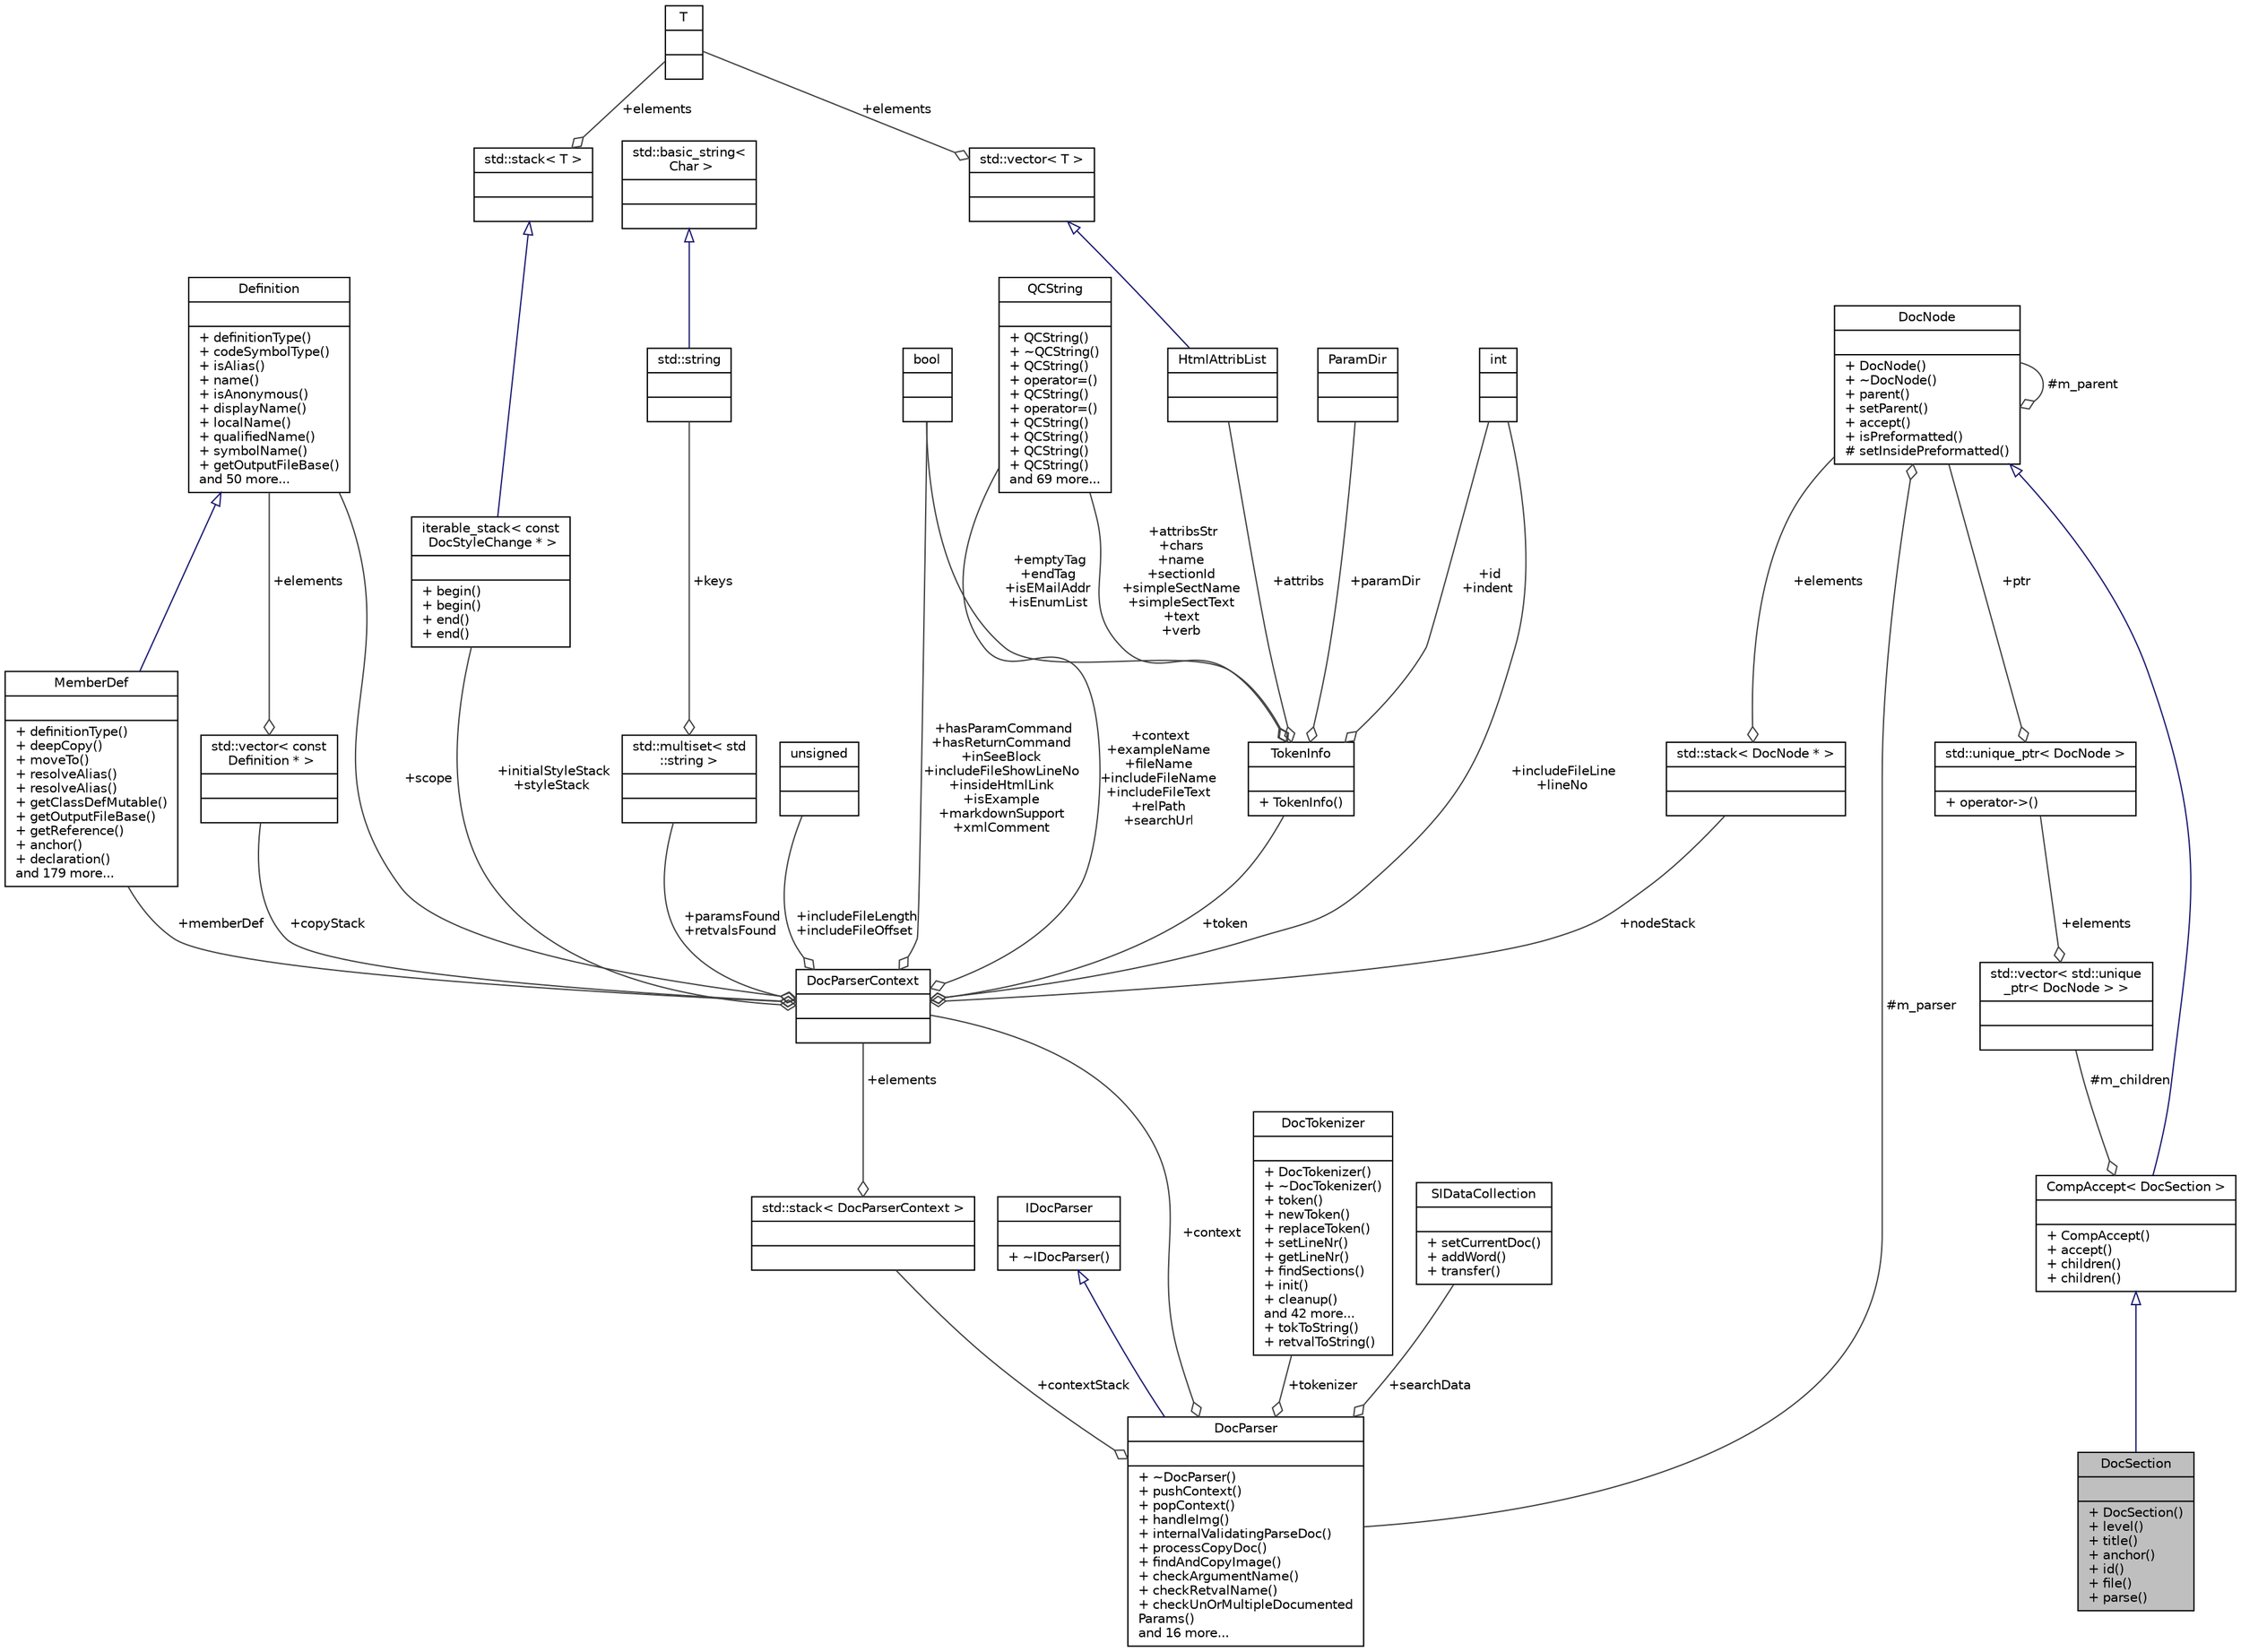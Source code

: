 digraph "DocSection"
{
 // LATEX_PDF_SIZE
  edge [fontname="Helvetica",fontsize="10",labelfontname="Helvetica",labelfontsize="10"];
  node [fontname="Helvetica",fontsize="10",shape=record];
  Node1 [label="{DocSection\n||+ DocSection()\l+ level()\l+ title()\l+ anchor()\l+ id()\l+ file()\l+ parse()\l}",height=0.2,width=0.4,color="black", fillcolor="grey75", style="filled", fontcolor="black",tooltip=" "];
  Node2 -> Node1 [dir="back",color="midnightblue",fontsize="10",style="solid",arrowtail="onormal"];
  Node2 [label="{CompAccept\< DocSection \>\n||+ CompAccept()\l+ accept()\l+ children()\l+ children()\l}",height=0.2,width=0.4,color="black", fillcolor="white", style="filled",URL="$classCompAccept.html",tooltip=" "];
  Node3 -> Node2 [dir="back",color="midnightblue",fontsize="10",style="solid",arrowtail="onormal"];
  Node3 [label="{DocNode\n||+ DocNode()\l+ ~DocNode()\l+ parent()\l+ setParent()\l+ accept()\l+ isPreformatted()\l# setInsidePreformatted()\l}",height=0.2,width=0.4,color="black", fillcolor="white", style="filled",URL="$classDocNode.html",tooltip=" "];
  Node3 -> Node3 [color="grey25",fontsize="10",style="solid",label=" #m_parent" ,arrowhead="odiamond"];
  Node4 -> Node3 [color="grey25",fontsize="10",style="solid",label=" #m_parser" ,arrowhead="odiamond"];
  Node4 [label="{DocParser\n||+ ~DocParser()\l+ pushContext()\l+ popContext()\l+ handleImg()\l+ internalValidatingParseDoc()\l+ processCopyDoc()\l+ findAndCopyImage()\l+ checkArgumentName()\l+ checkRetvalName()\l+ checkUnOrMultipleDocumented\lParams()\land 16 more...\l}",height=0.2,width=0.4,color="black", fillcolor="white", style="filled",URL="$classDocParser.html",tooltip=" "];
  Node5 -> Node4 [dir="back",color="midnightblue",fontsize="10",style="solid",arrowtail="onormal"];
  Node5 [label="{IDocParser\n||+ ~IDocParser()\l}",height=0.2,width=0.4,color="black", fillcolor="white", style="filled",URL="$classIDocParser.html",tooltip=" "];
  Node6 -> Node4 [color="grey25",fontsize="10",style="solid",label=" +contextStack" ,arrowhead="odiamond"];
  Node6 [label="{std::stack\< DocParserContext \>\n||}",height=0.2,width=0.4,color="black", fillcolor="white", style="filled",tooltip=" "];
  Node7 -> Node6 [color="grey25",fontsize="10",style="solid",label=" +elements" ,arrowhead="odiamond"];
  Node7 [label="{DocParserContext\n||}",height=0.2,width=0.4,color="black", fillcolor="white", style="filled",URL="$structDocParserContext.html",tooltip=" "];
  Node8 -> Node7 [color="grey25",fontsize="10",style="solid",label=" +scope" ,arrowhead="odiamond"];
  Node8 [label="{Definition\n||+ definitionType()\l+ codeSymbolType()\l+ isAlias()\l+ name()\l+ isAnonymous()\l+ displayName()\l+ localName()\l+ qualifiedName()\l+ symbolName()\l+ getOutputFileBase()\land 50 more...\l}",height=0.2,width=0.4,color="black", fillcolor="white", style="filled",URL="$classDefinition.html",tooltip=" "];
  Node9 -> Node7 [color="grey25",fontsize="10",style="solid",label=" +context\n+exampleName\n+fileName\n+includeFileName\n+includeFileText\n+relPath\n+searchUrl" ,arrowhead="odiamond"];
  Node9 [label="{QCString\n||+ QCString()\l+ ~QCString()\l+ QCString()\l+ operator=()\l+ QCString()\l+ operator=()\l+ QCString()\l+ QCString()\l+ QCString()\l+ QCString()\land 69 more...\l}",height=0.2,width=0.4,color="black", fillcolor="white", style="filled",URL="$classQCString.html",tooltip=" "];
  Node10 -> Node7 [color="grey25",fontsize="10",style="solid",label=" +hasParamCommand\n+hasReturnCommand\n+inSeeBlock\n+includeFileShowLineNo\n+insideHtmlLink\n+isExample\n+markdownSupport\n+xmlComment" ,arrowhead="odiamond"];
  Node10 [label="{bool\n||}",height=0.2,width=0.4,color="black", fillcolor="white", style="filled",tooltip=" "];
  Node11 -> Node7 [color="grey25",fontsize="10",style="solid",label=" +nodeStack" ,arrowhead="odiamond"];
  Node11 [label="{std::stack\< DocNode * \>\n||}",height=0.2,width=0.4,color="black", fillcolor="white", style="filled",tooltip=" "];
  Node3 -> Node11 [color="grey25",fontsize="10",style="solid",label=" +elements" ,arrowhead="odiamond"];
  Node12 -> Node7 [color="grey25",fontsize="10",style="solid",label=" +initialStyleStack\n+styleStack" ,arrowhead="odiamond"];
  Node12 [label="{iterable_stack\< const\l DocStyleChange * \>\n||+ begin()\l+ begin()\l+ end()\l+ end()\l}",height=0.2,width=0.4,color="black", fillcolor="white", style="filled",URL="$classiterable__stack.html",tooltip=" "];
  Node13 -> Node12 [dir="back",color="midnightblue",fontsize="10",style="solid",arrowtail="onormal"];
  Node13 [label="{std::stack\< T \>\n||}",height=0.2,width=0.4,color="black", fillcolor="white", style="filled",tooltip=" "];
  Node14 -> Node13 [color="grey25",fontsize="10",style="solid",label=" +elements" ,arrowhead="odiamond"];
  Node14 [label="{T\n||}",height=0.2,width=0.4,color="black", fillcolor="white", style="filled",tooltip=" "];
  Node15 -> Node7 [color="grey25",fontsize="10",style="solid",label=" +copyStack" ,arrowhead="odiamond"];
  Node15 [label="{std::vector\< const\l Definition * \>\n||}",height=0.2,width=0.4,color="black", fillcolor="white", style="filled",tooltip=" "];
  Node8 -> Node15 [color="grey25",fontsize="10",style="solid",label=" +elements" ,arrowhead="odiamond"];
  Node16 -> Node7 [color="grey25",fontsize="10",style="solid",label=" +paramsFound\n+retvalsFound" ,arrowhead="odiamond"];
  Node16 [label="{std::multiset\< std\l::string \>\n||}",height=0.2,width=0.4,color="black", fillcolor="white", style="filled",tooltip=" "];
  Node17 -> Node16 [color="grey25",fontsize="10",style="solid",label=" +keys" ,arrowhead="odiamond"];
  Node17 [label="{std::string\n||}",height=0.2,width=0.4,color="black", fillcolor="white", style="filled",tooltip=" "];
  Node18 -> Node17 [dir="back",color="midnightblue",fontsize="10",style="solid",arrowtail="onormal"];
  Node18 [label="{std::basic_string\<\l Char \>\n||}",height=0.2,width=0.4,color="black", fillcolor="white", style="filled",tooltip=" "];
  Node19 -> Node7 [color="grey25",fontsize="10",style="solid",label=" +memberDef" ,arrowhead="odiamond"];
  Node19 [label="{MemberDef\n||+ definitionType()\l+ deepCopy()\l+ moveTo()\l+ resolveAlias()\l+ resolveAlias()\l+ getClassDefMutable()\l+ getOutputFileBase()\l+ getReference()\l+ anchor()\l+ declaration()\land 179 more...\l}",height=0.2,width=0.4,color="black", fillcolor="white", style="filled",URL="$classMemberDef.html",tooltip=" "];
  Node8 -> Node19 [dir="back",color="midnightblue",fontsize="10",style="solid",arrowtail="onormal"];
  Node20 -> Node7 [color="grey25",fontsize="10",style="solid",label=" +includeFileLength\n+includeFileOffset" ,arrowhead="odiamond"];
  Node20 [label="{unsigned\n||}",height=0.2,width=0.4,color="black", fillcolor="white", style="filled",tooltip=" "];
  Node21 -> Node7 [color="grey25",fontsize="10",style="solid",label=" +includeFileLine\n+lineNo" ,arrowhead="odiamond"];
  Node21 [label="{int\n||}",height=0.2,width=0.4,color="black", fillcolor="white", style="filled",URL="$classint.html",tooltip=" "];
  Node22 -> Node7 [color="grey25",fontsize="10",style="solid",label=" +token" ,arrowhead="odiamond"];
  Node22 [label="{TokenInfo\n||+ TokenInfo()\l}",height=0.2,width=0.4,color="black", fillcolor="white", style="filled",URL="$structTokenInfo.html",tooltip="Data associated with a token used by the comment block parser."];
  Node9 -> Node22 [color="grey25",fontsize="10",style="solid",label=" +attribsStr\n+chars\n+name\n+sectionId\n+simpleSectName\n+simpleSectText\n+text\n+verb" ,arrowhead="odiamond"];
  Node10 -> Node22 [color="grey25",fontsize="10",style="solid",label=" +emptyTag\n+endTag\n+isEMailAddr\n+isEnumList" ,arrowhead="odiamond"];
  Node21 -> Node22 [color="grey25",fontsize="10",style="solid",label=" +id\n+indent" ,arrowhead="odiamond"];
  Node23 -> Node22 [color="grey25",fontsize="10",style="solid",label=" +attribs" ,arrowhead="odiamond"];
  Node23 [label="{HtmlAttribList\n||}",height=0.2,width=0.4,color="black", fillcolor="white", style="filled",URL="$classHtmlAttribList.html",tooltip="Class representing a list of HTML attributes."];
  Node24 -> Node23 [dir="back",color="midnightblue",fontsize="10",style="solid",arrowtail="onormal"];
  Node24 [label="{std::vector\< T \>\n||}",height=0.2,width=0.4,color="black", fillcolor="white", style="filled",tooltip=" "];
  Node14 -> Node24 [color="grey25",fontsize="10",style="solid",label=" +elements" ,arrowhead="odiamond"];
  Node25 -> Node22 [color="grey25",fontsize="10",style="solid",label=" +paramDir" ,arrowhead="odiamond"];
  Node25 [label="{ParamDir\n||}",height=0.2,width=0.4,color="black", fillcolor="white", style="filled",tooltip=" "];
  Node7 -> Node4 [color="grey25",fontsize="10",style="solid",label=" +context" ,arrowhead="odiamond"];
  Node26 -> Node4 [color="grey25",fontsize="10",style="solid",label=" +tokenizer" ,arrowhead="odiamond"];
  Node26 [label="{DocTokenizer\n||+ DocTokenizer()\l+ ~DocTokenizer()\l+ token()\l+ newToken()\l+ replaceToken()\l+ setLineNr()\l+ getLineNr()\l+ findSections()\l+ init()\l+ cleanup()\land 42 more...\l+ tokToString()\l+ retvalToString()\l}",height=0.2,width=0.4,color="black", fillcolor="white", style="filled",URL="$classDocTokenizer.html",tooltip=" "];
  Node27 -> Node4 [color="grey25",fontsize="10",style="solid",label=" +searchData" ,arrowhead="odiamond"];
  Node27 [label="{SIDataCollection\n||+ setCurrentDoc()\l+ addWord()\l+ transfer()\l}",height=0.2,width=0.4,color="black", fillcolor="white", style="filled",URL="$classSIDataCollection.html",tooltip=" "];
  Node28 -> Node2 [color="grey25",fontsize="10",style="solid",label=" #m_children" ,arrowhead="odiamond"];
  Node28 [label="{std::vector\< std::unique\l_ptr\< DocNode \> \>\n||}",height=0.2,width=0.4,color="black", fillcolor="white", style="filled",tooltip=" "];
  Node29 -> Node28 [color="grey25",fontsize="10",style="solid",label=" +elements" ,arrowhead="odiamond"];
  Node29 [label="{std::unique_ptr\< DocNode \>\n||+ operator-\>()\l}",height=0.2,width=0.4,color="black", fillcolor="white", style="filled",tooltip=" "];
  Node3 -> Node29 [color="grey25",fontsize="10",style="solid",label=" +ptr" ,arrowhead="odiamond"];
}
